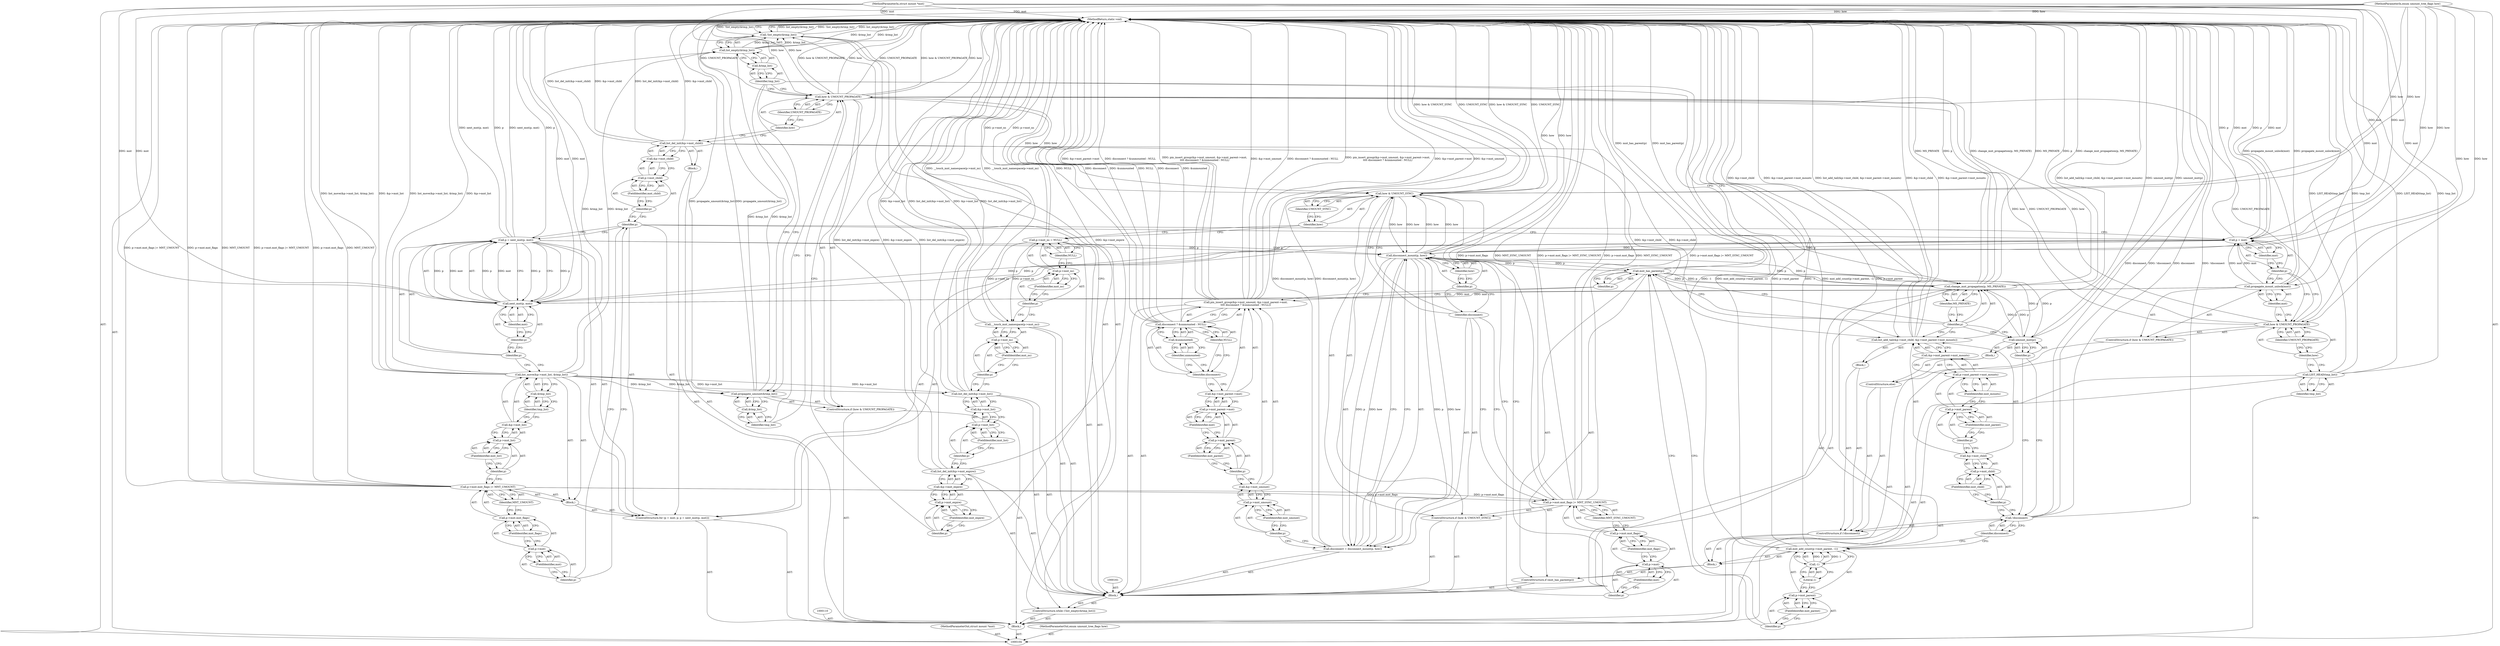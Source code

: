 digraph "1_linux_d29216842a85c7970c536108e093963f02714498_4" {
"1000245" [label="(MethodReturn,static void)"];
"1000105" [label="(MethodParameterIn,struct mount *mnt)"];
"1000365" [label="(MethodParameterOut,struct mount *mnt)"];
"1000106" [label="(MethodParameterIn,enum umount_tree_flags how)"];
"1000366" [label="(MethodParameterOut,enum umount_tree_flags how)"];
"1000117" [label="(ControlStructure,for (p = mnt; p; p = next_mnt(p, mnt)))"];
"1000120" [label="(Identifier,mnt)"];
"1000121" [label="(Identifier,p)"];
"1000122" [label="(Call,p = next_mnt(p, mnt))"];
"1000123" [label="(Identifier,p)"];
"1000124" [label="(Call,next_mnt(p, mnt))"];
"1000125" [label="(Identifier,p)"];
"1000126" [label="(Identifier,mnt)"];
"1000127" [label="(Block,)"];
"1000118" [label="(Call,p = mnt)"];
"1000119" [label="(Identifier,p)"];
"1000128" [label="(Call,p->mnt.mnt_flags |= MNT_UMOUNT)"];
"1000129" [label="(Call,p->mnt.mnt_flags)"];
"1000130" [label="(Call,p->mnt)"];
"1000131" [label="(Identifier,p)"];
"1000134" [label="(Identifier,MNT_UMOUNT)"];
"1000132" [label="(FieldIdentifier,mnt)"];
"1000133" [label="(FieldIdentifier,mnt_flags)"];
"1000136" [label="(Call,&p->mnt_list)"];
"1000137" [label="(Call,p->mnt_list)"];
"1000138" [label="(Identifier,p)"];
"1000139" [label="(FieldIdentifier,mnt_list)"];
"1000135" [label="(Call,list_move(&p->mnt_list, &tmp_list))"];
"1000140" [label="(Call,&tmp_list)"];
"1000141" [label="(Identifier,tmp_list)"];
"1000142" [label="(Block,)"];
"1000144" [label="(Call,&p->mnt_child)"];
"1000145" [label="(Call,p->mnt_child)"];
"1000146" [label="(Identifier,p)"];
"1000143" [label="(Call,list_del_init(&p->mnt_child))"];
"1000147" [label="(FieldIdentifier,mnt_child)"];
"1000107" [label="(Block,)"];
"1000148" [label="(ControlStructure,if (how & UMOUNT_PROPAGATE))"];
"1000151" [label="(Identifier,UMOUNT_PROPAGATE)"];
"1000149" [label="(Call,how & UMOUNT_PROPAGATE)"];
"1000150" [label="(Identifier,how)"];
"1000153" [label="(Call,&tmp_list)"];
"1000154" [label="(Identifier,tmp_list)"];
"1000152" [label="(Call,propagate_umount(&tmp_list))"];
"1000157" [label="(Call,list_empty(&tmp_list))"];
"1000155" [label="(ControlStructure,while (!list_empty(&tmp_list)))"];
"1000158" [label="(Call,&tmp_list)"];
"1000159" [label="(Identifier,tmp_list)"];
"1000156" [label="(Call,!list_empty(&tmp_list))"];
"1000160" [label="(Block,)"];
"1000163" [label="(Call,&p->mnt_expire)"];
"1000164" [label="(Call,p->mnt_expire)"];
"1000165" [label="(Identifier,p)"];
"1000166" [label="(FieldIdentifier,mnt_expire)"];
"1000162" [label="(Call,list_del_init(&p->mnt_expire))"];
"1000168" [label="(Call,&p->mnt_list)"];
"1000169" [label="(Call,p->mnt_list)"];
"1000170" [label="(Identifier,p)"];
"1000171" [label="(FieldIdentifier,mnt_list)"];
"1000167" [label="(Call,list_del_init(&p->mnt_list))"];
"1000172" [label="(Call,__touch_mnt_namespace(p->mnt_ns))"];
"1000173" [label="(Call,p->mnt_ns)"];
"1000174" [label="(Identifier,p)"];
"1000175" [label="(FieldIdentifier,mnt_ns)"];
"1000108" [label="(Call,LIST_HEAD(tmp_list))"];
"1000109" [label="(Identifier,tmp_list)"];
"1000180" [label="(Identifier,NULL)"];
"1000176" [label="(Call,p->mnt_ns = NULL)"];
"1000177" [label="(Call,p->mnt_ns)"];
"1000178" [label="(Identifier,p)"];
"1000179" [label="(FieldIdentifier,mnt_ns)"];
"1000184" [label="(Identifier,UMOUNT_SYNC)"];
"1000181" [label="(ControlStructure,if (how & UMOUNT_SYNC))"];
"1000182" [label="(Call,how & UMOUNT_SYNC)"];
"1000183" [label="(Identifier,how)"];
"1000190" [label="(FieldIdentifier,mnt_flags)"];
"1000191" [label="(Identifier,MNT_SYNC_UMOUNT)"];
"1000185" [label="(Call,p->mnt.mnt_flags |= MNT_SYNC_UMOUNT)"];
"1000186" [label="(Call,p->mnt.mnt_flags)"];
"1000187" [label="(Call,p->mnt)"];
"1000188" [label="(Identifier,p)"];
"1000189" [label="(FieldIdentifier,mnt)"];
"1000194" [label="(Call,disconnect_mount(p, how))"];
"1000192" [label="(Call,disconnect = disconnect_mount(p, how))"];
"1000193" [label="(Identifier,disconnect)"];
"1000195" [label="(Identifier,p)"];
"1000196" [label="(Identifier,how)"];
"1000198" [label="(Call,&p->mnt_umount)"];
"1000197" [label="(Call,pin_insert_group(&p->mnt_umount, &p->mnt_parent->mnt,\n\t\t\t\t disconnect ? &unmounted : NULL))"];
"1000199" [label="(Call,p->mnt_umount)"];
"1000200" [label="(Identifier,p)"];
"1000201" [label="(FieldIdentifier,mnt_umount)"];
"1000202" [label="(Call,&p->mnt_parent->mnt)"];
"1000203" [label="(Call,p->mnt_parent->mnt)"];
"1000204" [label="(Call,p->mnt_parent)"];
"1000205" [label="(Identifier,p)"];
"1000206" [label="(FieldIdentifier,mnt_parent)"];
"1000207" [label="(FieldIdentifier,mnt)"];
"1000210" [label="(Call,&unmounted)"];
"1000211" [label="(Identifier,unmounted)"];
"1000212" [label="(Identifier,NULL)"];
"1000208" [label="(Call,disconnect ? &unmounted : NULL)"];
"1000209" [label="(Identifier,disconnect)"];
"1000213" [label="(ControlStructure,if (mnt_has_parent(p)))"];
"1000215" [label="(Identifier,p)"];
"1000216" [label="(Block,)"];
"1000214" [label="(Call,mnt_has_parent(p))"];
"1000218" [label="(Call,p->mnt_parent)"];
"1000219" [label="(Identifier,p)"];
"1000220" [label="(FieldIdentifier,mnt_parent)"];
"1000217" [label="(Call,mnt_add_count(p->mnt_parent, -1))"];
"1000221" [label="(Call,-1)"];
"1000222" [label="(Literal,1)"];
"1000226" [label="(Block,)"];
"1000223" [label="(ControlStructure,if (!disconnect))"];
"1000224" [label="(Call,!disconnect)"];
"1000225" [label="(Identifier,disconnect)"];
"1000228" [label="(Call,&p->mnt_child)"];
"1000229" [label="(Call,p->mnt_child)"];
"1000230" [label="(Identifier,p)"];
"1000231" [label="(FieldIdentifier,mnt_child)"];
"1000232" [label="(Call,&p->mnt_parent->mnt_mounts)"];
"1000233" [label="(Call,p->mnt_parent->mnt_mounts)"];
"1000234" [label="(Call,p->mnt_parent)"];
"1000235" [label="(Identifier,p)"];
"1000236" [label="(FieldIdentifier,mnt_parent)"];
"1000227" [label="(Call,list_add_tail(&p->mnt_child, &p->mnt_parent->mnt_mounts))"];
"1000237" [label="(FieldIdentifier,mnt_mounts)"];
"1000239" [label="(Block,)"];
"1000238" [label="(ControlStructure,else)"];
"1000241" [label="(Identifier,p)"];
"1000240" [label="(Call,umount_mnt(p))"];
"1000242" [label="(Call,change_mnt_propagation(p, MS_PRIVATE))"];
"1000243" [label="(Identifier,p)"];
"1000244" [label="(Identifier,MS_PRIVATE)"];
"1000111" [label="(ControlStructure,if (how & UMOUNT_PROPAGATE))"];
"1000114" [label="(Identifier,UMOUNT_PROPAGATE)"];
"1000112" [label="(Call,how & UMOUNT_PROPAGATE)"];
"1000113" [label="(Identifier,how)"];
"1000115" [label="(Call,propagate_mount_unlock(mnt))"];
"1000116" [label="(Identifier,mnt)"];
"1000245" -> "1000104"  [label="AST: "];
"1000245" -> "1000156"  [label="CFG: "];
"1000182" -> "1000245"  [label="DDG: how & UMOUNT_SYNC"];
"1000182" -> "1000245"  [label="DDG: UMOUNT_SYNC"];
"1000185" -> "1000245"  [label="DDG: p->mnt.mnt_flags |= MNT_SYNC_UMOUNT"];
"1000185" -> "1000245"  [label="DDG: p->mnt.mnt_flags"];
"1000185" -> "1000245"  [label="DDG: MNT_SYNC_UMOUNT"];
"1000156" -> "1000245"  [label="DDG: list_empty(&tmp_list)"];
"1000156" -> "1000245"  [label="DDG: !list_empty(&tmp_list)"];
"1000105" -> "1000245"  [label="DDG: mnt"];
"1000122" -> "1000245"  [label="DDG: p"];
"1000122" -> "1000245"  [label="DDG: next_mnt(p, mnt)"];
"1000208" -> "1000245"  [label="DDG: NULL"];
"1000208" -> "1000245"  [label="DDG: disconnect"];
"1000208" -> "1000245"  [label="DDG: &unmounted"];
"1000118" -> "1000245"  [label="DDG: p"];
"1000118" -> "1000245"  [label="DDG: mnt"];
"1000167" -> "1000245"  [label="DDG: &p->mnt_list"];
"1000167" -> "1000245"  [label="DDG: list_del_init(&p->mnt_list)"];
"1000124" -> "1000245"  [label="DDG: mnt"];
"1000172" -> "1000245"  [label="DDG: __touch_mnt_namespace(p->mnt_ns)"];
"1000224" -> "1000245"  [label="DDG: disconnect"];
"1000224" -> "1000245"  [label="DDG: !disconnect"];
"1000217" -> "1000245"  [label="DDG: -1"];
"1000217" -> "1000245"  [label="DDG: mnt_add_count(p->mnt_parent, -1)"];
"1000217" -> "1000245"  [label="DDG: p->mnt_parent"];
"1000192" -> "1000245"  [label="DDG: disconnect_mount(p, how)"];
"1000227" -> "1000245"  [label="DDG: list_add_tail(&p->mnt_child, &p->mnt_parent->mnt_mounts)"];
"1000227" -> "1000245"  [label="DDG: &p->mnt_child"];
"1000227" -> "1000245"  [label="DDG: &p->mnt_parent->mnt_mounts"];
"1000108" -> "1000245"  [label="DDG: LIST_HEAD(tmp_list)"];
"1000108" -> "1000245"  [label="DDG: tmp_list"];
"1000149" -> "1000245"  [label="DDG: UMOUNT_PROPAGATE"];
"1000149" -> "1000245"  [label="DDG: how & UMOUNT_PROPAGATE"];
"1000149" -> "1000245"  [label="DDG: how"];
"1000240" -> "1000245"  [label="DDG: umount_mnt(p)"];
"1000214" -> "1000245"  [label="DDG: mnt_has_parent(p)"];
"1000152" -> "1000245"  [label="DDG: propagate_umount(&tmp_list)"];
"1000128" -> "1000245"  [label="DDG: p->mnt.mnt_flags"];
"1000128" -> "1000245"  [label="DDG: MNT_UMOUNT"];
"1000128" -> "1000245"  [label="DDG: p->mnt.mnt_flags |= MNT_UMOUNT"];
"1000157" -> "1000245"  [label="DDG: &tmp_list"];
"1000143" -> "1000245"  [label="DDG: &p->mnt_child"];
"1000143" -> "1000245"  [label="DDG: list_del_init(&p->mnt_child)"];
"1000115" -> "1000245"  [label="DDG: propagate_mount_unlock(mnt)"];
"1000197" -> "1000245"  [label="DDG: disconnect ? &unmounted : NULL"];
"1000197" -> "1000245"  [label="DDG: pin_insert_group(&p->mnt_umount, &p->mnt_parent->mnt,\n\t\t\t\t disconnect ? &unmounted : NULL)"];
"1000197" -> "1000245"  [label="DDG: &p->mnt_parent->mnt"];
"1000197" -> "1000245"  [label="DDG: &p->mnt_umount"];
"1000135" -> "1000245"  [label="DDG: list_move(&p->mnt_list, &tmp_list)"];
"1000135" -> "1000245"  [label="DDG: &p->mnt_list"];
"1000242" -> "1000245"  [label="DDG: change_mnt_propagation(p, MS_PRIVATE)"];
"1000242" -> "1000245"  [label="DDG: MS_PRIVATE"];
"1000242" -> "1000245"  [label="DDG: p"];
"1000176" -> "1000245"  [label="DDG: p->mnt_ns"];
"1000162" -> "1000245"  [label="DDG: &p->mnt_expire"];
"1000162" -> "1000245"  [label="DDG: list_del_init(&p->mnt_expire)"];
"1000194" -> "1000245"  [label="DDG: how"];
"1000106" -> "1000245"  [label="DDG: how"];
"1000105" -> "1000104"  [label="AST: "];
"1000105" -> "1000245"  [label="DDG: mnt"];
"1000105" -> "1000115"  [label="DDG: mnt"];
"1000105" -> "1000118"  [label="DDG: mnt"];
"1000105" -> "1000124"  [label="DDG: mnt"];
"1000365" -> "1000104"  [label="AST: "];
"1000106" -> "1000104"  [label="AST: "];
"1000106" -> "1000245"  [label="DDG: how"];
"1000106" -> "1000112"  [label="DDG: how"];
"1000106" -> "1000149"  [label="DDG: how"];
"1000106" -> "1000182"  [label="DDG: how"];
"1000106" -> "1000194"  [label="DDG: how"];
"1000366" -> "1000104"  [label="AST: "];
"1000117" -> "1000107"  [label="AST: "];
"1000118" -> "1000117"  [label="AST: "];
"1000121" -> "1000117"  [label="AST: "];
"1000122" -> "1000117"  [label="AST: "];
"1000127" -> "1000117"  [label="AST: "];
"1000120" -> "1000118"  [label="AST: "];
"1000120" -> "1000119"  [label="CFG: "];
"1000118" -> "1000120"  [label="CFG: "];
"1000121" -> "1000117"  [label="AST: "];
"1000121" -> "1000118"  [label="CFG: "];
"1000121" -> "1000122"  [label="CFG: "];
"1000131" -> "1000121"  [label="CFG: "];
"1000146" -> "1000121"  [label="CFG: "];
"1000122" -> "1000117"  [label="AST: "];
"1000122" -> "1000124"  [label="CFG: "];
"1000123" -> "1000122"  [label="AST: "];
"1000124" -> "1000122"  [label="AST: "];
"1000121" -> "1000122"  [label="CFG: "];
"1000122" -> "1000245"  [label="DDG: p"];
"1000122" -> "1000245"  [label="DDG: next_mnt(p, mnt)"];
"1000124" -> "1000122"  [label="DDG: p"];
"1000124" -> "1000122"  [label="DDG: mnt"];
"1000122" -> "1000124"  [label="DDG: p"];
"1000122" -> "1000194"  [label="DDG: p"];
"1000123" -> "1000122"  [label="AST: "];
"1000123" -> "1000135"  [label="CFG: "];
"1000125" -> "1000123"  [label="CFG: "];
"1000124" -> "1000122"  [label="AST: "];
"1000124" -> "1000126"  [label="CFG: "];
"1000125" -> "1000124"  [label="AST: "];
"1000126" -> "1000124"  [label="AST: "];
"1000122" -> "1000124"  [label="CFG: "];
"1000124" -> "1000245"  [label="DDG: mnt"];
"1000124" -> "1000122"  [label="DDG: p"];
"1000124" -> "1000122"  [label="DDG: mnt"];
"1000122" -> "1000124"  [label="DDG: p"];
"1000118" -> "1000124"  [label="DDG: p"];
"1000105" -> "1000124"  [label="DDG: mnt"];
"1000115" -> "1000124"  [label="DDG: mnt"];
"1000125" -> "1000124"  [label="AST: "];
"1000125" -> "1000123"  [label="CFG: "];
"1000126" -> "1000125"  [label="CFG: "];
"1000126" -> "1000124"  [label="AST: "];
"1000126" -> "1000125"  [label="CFG: "];
"1000124" -> "1000126"  [label="CFG: "];
"1000127" -> "1000117"  [label="AST: "];
"1000128" -> "1000127"  [label="AST: "];
"1000135" -> "1000127"  [label="AST: "];
"1000118" -> "1000117"  [label="AST: "];
"1000118" -> "1000120"  [label="CFG: "];
"1000119" -> "1000118"  [label="AST: "];
"1000120" -> "1000118"  [label="AST: "];
"1000121" -> "1000118"  [label="CFG: "];
"1000118" -> "1000245"  [label="DDG: p"];
"1000118" -> "1000245"  [label="DDG: mnt"];
"1000115" -> "1000118"  [label="DDG: mnt"];
"1000105" -> "1000118"  [label="DDG: mnt"];
"1000118" -> "1000124"  [label="DDG: p"];
"1000118" -> "1000194"  [label="DDG: p"];
"1000119" -> "1000118"  [label="AST: "];
"1000119" -> "1000115"  [label="CFG: "];
"1000119" -> "1000112"  [label="CFG: "];
"1000120" -> "1000119"  [label="CFG: "];
"1000128" -> "1000127"  [label="AST: "];
"1000128" -> "1000134"  [label="CFG: "];
"1000129" -> "1000128"  [label="AST: "];
"1000134" -> "1000128"  [label="AST: "];
"1000138" -> "1000128"  [label="CFG: "];
"1000128" -> "1000245"  [label="DDG: p->mnt.mnt_flags"];
"1000128" -> "1000245"  [label="DDG: MNT_UMOUNT"];
"1000128" -> "1000245"  [label="DDG: p->mnt.mnt_flags |= MNT_UMOUNT"];
"1000128" -> "1000185"  [label="DDG: p->mnt.mnt_flags"];
"1000129" -> "1000128"  [label="AST: "];
"1000129" -> "1000133"  [label="CFG: "];
"1000130" -> "1000129"  [label="AST: "];
"1000133" -> "1000129"  [label="AST: "];
"1000134" -> "1000129"  [label="CFG: "];
"1000130" -> "1000129"  [label="AST: "];
"1000130" -> "1000132"  [label="CFG: "];
"1000131" -> "1000130"  [label="AST: "];
"1000132" -> "1000130"  [label="AST: "];
"1000133" -> "1000130"  [label="CFG: "];
"1000131" -> "1000130"  [label="AST: "];
"1000131" -> "1000121"  [label="CFG: "];
"1000132" -> "1000131"  [label="CFG: "];
"1000134" -> "1000128"  [label="AST: "];
"1000134" -> "1000129"  [label="CFG: "];
"1000128" -> "1000134"  [label="CFG: "];
"1000132" -> "1000130"  [label="AST: "];
"1000132" -> "1000131"  [label="CFG: "];
"1000130" -> "1000132"  [label="CFG: "];
"1000133" -> "1000129"  [label="AST: "];
"1000133" -> "1000130"  [label="CFG: "];
"1000129" -> "1000133"  [label="CFG: "];
"1000136" -> "1000135"  [label="AST: "];
"1000136" -> "1000137"  [label="CFG: "];
"1000137" -> "1000136"  [label="AST: "];
"1000141" -> "1000136"  [label="CFG: "];
"1000137" -> "1000136"  [label="AST: "];
"1000137" -> "1000139"  [label="CFG: "];
"1000138" -> "1000137"  [label="AST: "];
"1000139" -> "1000137"  [label="AST: "];
"1000136" -> "1000137"  [label="CFG: "];
"1000138" -> "1000137"  [label="AST: "];
"1000138" -> "1000128"  [label="CFG: "];
"1000139" -> "1000138"  [label="CFG: "];
"1000139" -> "1000137"  [label="AST: "];
"1000139" -> "1000138"  [label="CFG: "];
"1000137" -> "1000139"  [label="CFG: "];
"1000135" -> "1000127"  [label="AST: "];
"1000135" -> "1000140"  [label="CFG: "];
"1000136" -> "1000135"  [label="AST: "];
"1000140" -> "1000135"  [label="AST: "];
"1000123" -> "1000135"  [label="CFG: "];
"1000135" -> "1000245"  [label="DDG: list_move(&p->mnt_list, &tmp_list)"];
"1000135" -> "1000245"  [label="DDG: &p->mnt_list"];
"1000135" -> "1000152"  [label="DDG: &tmp_list"];
"1000135" -> "1000157"  [label="DDG: &tmp_list"];
"1000135" -> "1000167"  [label="DDG: &p->mnt_list"];
"1000140" -> "1000135"  [label="AST: "];
"1000140" -> "1000141"  [label="CFG: "];
"1000141" -> "1000140"  [label="AST: "];
"1000135" -> "1000140"  [label="CFG: "];
"1000141" -> "1000140"  [label="AST: "];
"1000141" -> "1000136"  [label="CFG: "];
"1000140" -> "1000141"  [label="CFG: "];
"1000142" -> "1000107"  [label="AST: "];
"1000143" -> "1000142"  [label="AST: "];
"1000144" -> "1000143"  [label="AST: "];
"1000144" -> "1000145"  [label="CFG: "];
"1000145" -> "1000144"  [label="AST: "];
"1000143" -> "1000144"  [label="CFG: "];
"1000145" -> "1000144"  [label="AST: "];
"1000145" -> "1000147"  [label="CFG: "];
"1000146" -> "1000145"  [label="AST: "];
"1000147" -> "1000145"  [label="AST: "];
"1000144" -> "1000145"  [label="CFG: "];
"1000146" -> "1000145"  [label="AST: "];
"1000146" -> "1000121"  [label="CFG: "];
"1000147" -> "1000146"  [label="CFG: "];
"1000143" -> "1000142"  [label="AST: "];
"1000143" -> "1000144"  [label="CFG: "];
"1000144" -> "1000143"  [label="AST: "];
"1000150" -> "1000143"  [label="CFG: "];
"1000143" -> "1000245"  [label="DDG: &p->mnt_child"];
"1000143" -> "1000245"  [label="DDG: list_del_init(&p->mnt_child)"];
"1000143" -> "1000227"  [label="DDG: &p->mnt_child"];
"1000147" -> "1000145"  [label="AST: "];
"1000147" -> "1000146"  [label="CFG: "];
"1000145" -> "1000147"  [label="CFG: "];
"1000107" -> "1000104"  [label="AST: "];
"1000108" -> "1000107"  [label="AST: "];
"1000110" -> "1000107"  [label="AST: "];
"1000111" -> "1000107"  [label="AST: "];
"1000117" -> "1000107"  [label="AST: "];
"1000142" -> "1000107"  [label="AST: "];
"1000148" -> "1000107"  [label="AST: "];
"1000155" -> "1000107"  [label="AST: "];
"1000148" -> "1000107"  [label="AST: "];
"1000149" -> "1000148"  [label="AST: "];
"1000152" -> "1000148"  [label="AST: "];
"1000151" -> "1000149"  [label="AST: "];
"1000151" -> "1000150"  [label="CFG: "];
"1000149" -> "1000151"  [label="CFG: "];
"1000149" -> "1000148"  [label="AST: "];
"1000149" -> "1000151"  [label="CFG: "];
"1000150" -> "1000149"  [label="AST: "];
"1000151" -> "1000149"  [label="AST: "];
"1000154" -> "1000149"  [label="CFG: "];
"1000159" -> "1000149"  [label="CFG: "];
"1000149" -> "1000245"  [label="DDG: UMOUNT_PROPAGATE"];
"1000149" -> "1000245"  [label="DDG: how & UMOUNT_PROPAGATE"];
"1000149" -> "1000245"  [label="DDG: how"];
"1000112" -> "1000149"  [label="DDG: how"];
"1000112" -> "1000149"  [label="DDG: UMOUNT_PROPAGATE"];
"1000106" -> "1000149"  [label="DDG: how"];
"1000149" -> "1000182"  [label="DDG: how"];
"1000150" -> "1000149"  [label="AST: "];
"1000150" -> "1000143"  [label="CFG: "];
"1000151" -> "1000150"  [label="CFG: "];
"1000153" -> "1000152"  [label="AST: "];
"1000153" -> "1000154"  [label="CFG: "];
"1000154" -> "1000153"  [label="AST: "];
"1000152" -> "1000153"  [label="CFG: "];
"1000154" -> "1000153"  [label="AST: "];
"1000154" -> "1000149"  [label="CFG: "];
"1000153" -> "1000154"  [label="CFG: "];
"1000152" -> "1000148"  [label="AST: "];
"1000152" -> "1000153"  [label="CFG: "];
"1000153" -> "1000152"  [label="AST: "];
"1000159" -> "1000152"  [label="CFG: "];
"1000152" -> "1000245"  [label="DDG: propagate_umount(&tmp_list)"];
"1000135" -> "1000152"  [label="DDG: &tmp_list"];
"1000152" -> "1000157"  [label="DDG: &tmp_list"];
"1000157" -> "1000156"  [label="AST: "];
"1000157" -> "1000158"  [label="CFG: "];
"1000158" -> "1000157"  [label="AST: "];
"1000156" -> "1000157"  [label="CFG: "];
"1000157" -> "1000245"  [label="DDG: &tmp_list"];
"1000157" -> "1000156"  [label="DDG: &tmp_list"];
"1000135" -> "1000157"  [label="DDG: &tmp_list"];
"1000152" -> "1000157"  [label="DDG: &tmp_list"];
"1000155" -> "1000107"  [label="AST: "];
"1000156" -> "1000155"  [label="AST: "];
"1000160" -> "1000155"  [label="AST: "];
"1000158" -> "1000157"  [label="AST: "];
"1000158" -> "1000159"  [label="CFG: "];
"1000159" -> "1000158"  [label="AST: "];
"1000157" -> "1000158"  [label="CFG: "];
"1000159" -> "1000158"  [label="AST: "];
"1000159" -> "1000242"  [label="CFG: "];
"1000159" -> "1000152"  [label="CFG: "];
"1000159" -> "1000149"  [label="CFG: "];
"1000158" -> "1000159"  [label="CFG: "];
"1000156" -> "1000155"  [label="AST: "];
"1000156" -> "1000157"  [label="CFG: "];
"1000157" -> "1000156"  [label="AST: "];
"1000165" -> "1000156"  [label="CFG: "];
"1000245" -> "1000156"  [label="CFG: "];
"1000156" -> "1000245"  [label="DDG: list_empty(&tmp_list)"];
"1000156" -> "1000245"  [label="DDG: !list_empty(&tmp_list)"];
"1000157" -> "1000156"  [label="DDG: &tmp_list"];
"1000160" -> "1000155"  [label="AST: "];
"1000161" -> "1000160"  [label="AST: "];
"1000162" -> "1000160"  [label="AST: "];
"1000167" -> "1000160"  [label="AST: "];
"1000172" -> "1000160"  [label="AST: "];
"1000176" -> "1000160"  [label="AST: "];
"1000181" -> "1000160"  [label="AST: "];
"1000192" -> "1000160"  [label="AST: "];
"1000197" -> "1000160"  [label="AST: "];
"1000213" -> "1000160"  [label="AST: "];
"1000242" -> "1000160"  [label="AST: "];
"1000163" -> "1000162"  [label="AST: "];
"1000163" -> "1000164"  [label="CFG: "];
"1000164" -> "1000163"  [label="AST: "];
"1000162" -> "1000163"  [label="CFG: "];
"1000164" -> "1000163"  [label="AST: "];
"1000164" -> "1000166"  [label="CFG: "];
"1000165" -> "1000164"  [label="AST: "];
"1000166" -> "1000164"  [label="AST: "];
"1000163" -> "1000164"  [label="CFG: "];
"1000165" -> "1000164"  [label="AST: "];
"1000165" -> "1000156"  [label="CFG: "];
"1000166" -> "1000165"  [label="CFG: "];
"1000166" -> "1000164"  [label="AST: "];
"1000166" -> "1000165"  [label="CFG: "];
"1000164" -> "1000166"  [label="CFG: "];
"1000162" -> "1000160"  [label="AST: "];
"1000162" -> "1000163"  [label="CFG: "];
"1000163" -> "1000162"  [label="AST: "];
"1000170" -> "1000162"  [label="CFG: "];
"1000162" -> "1000245"  [label="DDG: &p->mnt_expire"];
"1000162" -> "1000245"  [label="DDG: list_del_init(&p->mnt_expire)"];
"1000168" -> "1000167"  [label="AST: "];
"1000168" -> "1000169"  [label="CFG: "];
"1000169" -> "1000168"  [label="AST: "];
"1000167" -> "1000168"  [label="CFG: "];
"1000169" -> "1000168"  [label="AST: "];
"1000169" -> "1000171"  [label="CFG: "];
"1000170" -> "1000169"  [label="AST: "];
"1000171" -> "1000169"  [label="AST: "];
"1000168" -> "1000169"  [label="CFG: "];
"1000170" -> "1000169"  [label="AST: "];
"1000170" -> "1000162"  [label="CFG: "];
"1000171" -> "1000170"  [label="CFG: "];
"1000171" -> "1000169"  [label="AST: "];
"1000171" -> "1000170"  [label="CFG: "];
"1000169" -> "1000171"  [label="CFG: "];
"1000167" -> "1000160"  [label="AST: "];
"1000167" -> "1000168"  [label="CFG: "];
"1000168" -> "1000167"  [label="AST: "];
"1000174" -> "1000167"  [label="CFG: "];
"1000167" -> "1000245"  [label="DDG: &p->mnt_list"];
"1000167" -> "1000245"  [label="DDG: list_del_init(&p->mnt_list)"];
"1000135" -> "1000167"  [label="DDG: &p->mnt_list"];
"1000172" -> "1000160"  [label="AST: "];
"1000172" -> "1000173"  [label="CFG: "];
"1000173" -> "1000172"  [label="AST: "];
"1000178" -> "1000172"  [label="CFG: "];
"1000172" -> "1000245"  [label="DDG: __touch_mnt_namespace(p->mnt_ns)"];
"1000176" -> "1000172"  [label="DDG: p->mnt_ns"];
"1000173" -> "1000172"  [label="AST: "];
"1000173" -> "1000175"  [label="CFG: "];
"1000174" -> "1000173"  [label="AST: "];
"1000175" -> "1000173"  [label="AST: "];
"1000172" -> "1000173"  [label="CFG: "];
"1000174" -> "1000173"  [label="AST: "];
"1000174" -> "1000167"  [label="CFG: "];
"1000175" -> "1000174"  [label="CFG: "];
"1000175" -> "1000173"  [label="AST: "];
"1000175" -> "1000174"  [label="CFG: "];
"1000173" -> "1000175"  [label="CFG: "];
"1000108" -> "1000107"  [label="AST: "];
"1000108" -> "1000109"  [label="CFG: "];
"1000109" -> "1000108"  [label="AST: "];
"1000113" -> "1000108"  [label="CFG: "];
"1000108" -> "1000245"  [label="DDG: LIST_HEAD(tmp_list)"];
"1000108" -> "1000245"  [label="DDG: tmp_list"];
"1000109" -> "1000108"  [label="AST: "];
"1000109" -> "1000104"  [label="CFG: "];
"1000108" -> "1000109"  [label="CFG: "];
"1000180" -> "1000176"  [label="AST: "];
"1000180" -> "1000177"  [label="CFG: "];
"1000176" -> "1000180"  [label="CFG: "];
"1000176" -> "1000160"  [label="AST: "];
"1000176" -> "1000180"  [label="CFG: "];
"1000177" -> "1000176"  [label="AST: "];
"1000180" -> "1000176"  [label="AST: "];
"1000183" -> "1000176"  [label="CFG: "];
"1000176" -> "1000245"  [label="DDG: p->mnt_ns"];
"1000176" -> "1000172"  [label="DDG: p->mnt_ns"];
"1000177" -> "1000176"  [label="AST: "];
"1000177" -> "1000179"  [label="CFG: "];
"1000178" -> "1000177"  [label="AST: "];
"1000179" -> "1000177"  [label="AST: "];
"1000180" -> "1000177"  [label="CFG: "];
"1000178" -> "1000177"  [label="AST: "];
"1000178" -> "1000172"  [label="CFG: "];
"1000179" -> "1000178"  [label="CFG: "];
"1000179" -> "1000177"  [label="AST: "];
"1000179" -> "1000178"  [label="CFG: "];
"1000177" -> "1000179"  [label="CFG: "];
"1000184" -> "1000182"  [label="AST: "];
"1000184" -> "1000183"  [label="CFG: "];
"1000182" -> "1000184"  [label="CFG: "];
"1000181" -> "1000160"  [label="AST: "];
"1000182" -> "1000181"  [label="AST: "];
"1000185" -> "1000181"  [label="AST: "];
"1000182" -> "1000181"  [label="AST: "];
"1000182" -> "1000184"  [label="CFG: "];
"1000183" -> "1000182"  [label="AST: "];
"1000184" -> "1000182"  [label="AST: "];
"1000188" -> "1000182"  [label="CFG: "];
"1000193" -> "1000182"  [label="CFG: "];
"1000182" -> "1000245"  [label="DDG: how & UMOUNT_SYNC"];
"1000182" -> "1000245"  [label="DDG: UMOUNT_SYNC"];
"1000149" -> "1000182"  [label="DDG: how"];
"1000194" -> "1000182"  [label="DDG: how"];
"1000106" -> "1000182"  [label="DDG: how"];
"1000182" -> "1000194"  [label="DDG: how"];
"1000183" -> "1000182"  [label="AST: "];
"1000183" -> "1000176"  [label="CFG: "];
"1000184" -> "1000183"  [label="CFG: "];
"1000190" -> "1000186"  [label="AST: "];
"1000190" -> "1000187"  [label="CFG: "];
"1000186" -> "1000190"  [label="CFG: "];
"1000191" -> "1000185"  [label="AST: "];
"1000191" -> "1000186"  [label="CFG: "];
"1000185" -> "1000191"  [label="CFG: "];
"1000185" -> "1000181"  [label="AST: "];
"1000185" -> "1000191"  [label="CFG: "];
"1000186" -> "1000185"  [label="AST: "];
"1000191" -> "1000185"  [label="AST: "];
"1000193" -> "1000185"  [label="CFG: "];
"1000185" -> "1000245"  [label="DDG: p->mnt.mnt_flags |= MNT_SYNC_UMOUNT"];
"1000185" -> "1000245"  [label="DDG: p->mnt.mnt_flags"];
"1000185" -> "1000245"  [label="DDG: MNT_SYNC_UMOUNT"];
"1000128" -> "1000185"  [label="DDG: p->mnt.mnt_flags"];
"1000186" -> "1000185"  [label="AST: "];
"1000186" -> "1000190"  [label="CFG: "];
"1000187" -> "1000186"  [label="AST: "];
"1000190" -> "1000186"  [label="AST: "];
"1000191" -> "1000186"  [label="CFG: "];
"1000187" -> "1000186"  [label="AST: "];
"1000187" -> "1000189"  [label="CFG: "];
"1000188" -> "1000187"  [label="AST: "];
"1000189" -> "1000187"  [label="AST: "];
"1000190" -> "1000187"  [label="CFG: "];
"1000188" -> "1000187"  [label="AST: "];
"1000188" -> "1000182"  [label="CFG: "];
"1000189" -> "1000188"  [label="CFG: "];
"1000189" -> "1000187"  [label="AST: "];
"1000189" -> "1000188"  [label="CFG: "];
"1000187" -> "1000189"  [label="CFG: "];
"1000194" -> "1000192"  [label="AST: "];
"1000194" -> "1000196"  [label="CFG: "];
"1000195" -> "1000194"  [label="AST: "];
"1000196" -> "1000194"  [label="AST: "];
"1000192" -> "1000194"  [label="CFG: "];
"1000194" -> "1000245"  [label="DDG: how"];
"1000194" -> "1000182"  [label="DDG: how"];
"1000194" -> "1000192"  [label="DDG: p"];
"1000194" -> "1000192"  [label="DDG: how"];
"1000122" -> "1000194"  [label="DDG: p"];
"1000118" -> "1000194"  [label="DDG: p"];
"1000242" -> "1000194"  [label="DDG: p"];
"1000182" -> "1000194"  [label="DDG: how"];
"1000106" -> "1000194"  [label="DDG: how"];
"1000194" -> "1000214"  [label="DDG: p"];
"1000192" -> "1000160"  [label="AST: "];
"1000192" -> "1000194"  [label="CFG: "];
"1000193" -> "1000192"  [label="AST: "];
"1000194" -> "1000192"  [label="AST: "];
"1000200" -> "1000192"  [label="CFG: "];
"1000192" -> "1000245"  [label="DDG: disconnect_mount(p, how)"];
"1000194" -> "1000192"  [label="DDG: p"];
"1000194" -> "1000192"  [label="DDG: how"];
"1000193" -> "1000192"  [label="AST: "];
"1000193" -> "1000185"  [label="CFG: "];
"1000193" -> "1000182"  [label="CFG: "];
"1000195" -> "1000193"  [label="CFG: "];
"1000195" -> "1000194"  [label="AST: "];
"1000195" -> "1000193"  [label="CFG: "];
"1000196" -> "1000195"  [label="CFG: "];
"1000196" -> "1000194"  [label="AST: "];
"1000196" -> "1000195"  [label="CFG: "];
"1000194" -> "1000196"  [label="CFG: "];
"1000198" -> "1000197"  [label="AST: "];
"1000198" -> "1000199"  [label="CFG: "];
"1000199" -> "1000198"  [label="AST: "];
"1000205" -> "1000198"  [label="CFG: "];
"1000197" -> "1000160"  [label="AST: "];
"1000197" -> "1000208"  [label="CFG: "];
"1000198" -> "1000197"  [label="AST: "];
"1000202" -> "1000197"  [label="AST: "];
"1000208" -> "1000197"  [label="AST: "];
"1000215" -> "1000197"  [label="CFG: "];
"1000197" -> "1000245"  [label="DDG: disconnect ? &unmounted : NULL"];
"1000197" -> "1000245"  [label="DDG: pin_insert_group(&p->mnt_umount, &p->mnt_parent->mnt,\n\t\t\t\t disconnect ? &unmounted : NULL)"];
"1000197" -> "1000245"  [label="DDG: &p->mnt_parent->mnt"];
"1000197" -> "1000245"  [label="DDG: &p->mnt_umount"];
"1000199" -> "1000198"  [label="AST: "];
"1000199" -> "1000201"  [label="CFG: "];
"1000200" -> "1000199"  [label="AST: "];
"1000201" -> "1000199"  [label="AST: "];
"1000198" -> "1000199"  [label="CFG: "];
"1000200" -> "1000199"  [label="AST: "];
"1000200" -> "1000192"  [label="CFG: "];
"1000201" -> "1000200"  [label="CFG: "];
"1000201" -> "1000199"  [label="AST: "];
"1000201" -> "1000200"  [label="CFG: "];
"1000199" -> "1000201"  [label="CFG: "];
"1000202" -> "1000197"  [label="AST: "];
"1000202" -> "1000203"  [label="CFG: "];
"1000203" -> "1000202"  [label="AST: "];
"1000209" -> "1000202"  [label="CFG: "];
"1000203" -> "1000202"  [label="AST: "];
"1000203" -> "1000207"  [label="CFG: "];
"1000204" -> "1000203"  [label="AST: "];
"1000207" -> "1000203"  [label="AST: "];
"1000202" -> "1000203"  [label="CFG: "];
"1000204" -> "1000203"  [label="AST: "];
"1000204" -> "1000206"  [label="CFG: "];
"1000205" -> "1000204"  [label="AST: "];
"1000206" -> "1000204"  [label="AST: "];
"1000207" -> "1000204"  [label="CFG: "];
"1000205" -> "1000204"  [label="AST: "];
"1000205" -> "1000198"  [label="CFG: "];
"1000206" -> "1000205"  [label="CFG: "];
"1000206" -> "1000204"  [label="AST: "];
"1000206" -> "1000205"  [label="CFG: "];
"1000204" -> "1000206"  [label="CFG: "];
"1000207" -> "1000203"  [label="AST: "];
"1000207" -> "1000204"  [label="CFG: "];
"1000203" -> "1000207"  [label="CFG: "];
"1000210" -> "1000208"  [label="AST: "];
"1000210" -> "1000211"  [label="CFG: "];
"1000211" -> "1000210"  [label="AST: "];
"1000208" -> "1000210"  [label="CFG: "];
"1000211" -> "1000210"  [label="AST: "];
"1000211" -> "1000209"  [label="CFG: "];
"1000210" -> "1000211"  [label="CFG: "];
"1000212" -> "1000208"  [label="AST: "];
"1000212" -> "1000209"  [label="CFG: "];
"1000208" -> "1000212"  [label="CFG: "];
"1000208" -> "1000197"  [label="AST: "];
"1000208" -> "1000210"  [label="CFG: "];
"1000208" -> "1000212"  [label="CFG: "];
"1000209" -> "1000208"  [label="AST: "];
"1000210" -> "1000208"  [label="AST: "];
"1000212" -> "1000208"  [label="AST: "];
"1000197" -> "1000208"  [label="CFG: "];
"1000208" -> "1000245"  [label="DDG: NULL"];
"1000208" -> "1000245"  [label="DDG: disconnect"];
"1000208" -> "1000245"  [label="DDG: &unmounted"];
"1000209" -> "1000208"  [label="AST: "];
"1000209" -> "1000202"  [label="CFG: "];
"1000211" -> "1000209"  [label="CFG: "];
"1000212" -> "1000209"  [label="CFG: "];
"1000213" -> "1000160"  [label="AST: "];
"1000214" -> "1000213"  [label="AST: "];
"1000216" -> "1000213"  [label="AST: "];
"1000215" -> "1000214"  [label="AST: "];
"1000215" -> "1000197"  [label="CFG: "];
"1000214" -> "1000215"  [label="CFG: "];
"1000216" -> "1000213"  [label="AST: "];
"1000217" -> "1000216"  [label="AST: "];
"1000223" -> "1000216"  [label="AST: "];
"1000214" -> "1000213"  [label="AST: "];
"1000214" -> "1000215"  [label="CFG: "];
"1000215" -> "1000214"  [label="AST: "];
"1000219" -> "1000214"  [label="CFG: "];
"1000243" -> "1000214"  [label="CFG: "];
"1000214" -> "1000245"  [label="DDG: mnt_has_parent(p)"];
"1000194" -> "1000214"  [label="DDG: p"];
"1000214" -> "1000240"  [label="DDG: p"];
"1000214" -> "1000242"  [label="DDG: p"];
"1000218" -> "1000217"  [label="AST: "];
"1000218" -> "1000220"  [label="CFG: "];
"1000219" -> "1000218"  [label="AST: "];
"1000220" -> "1000218"  [label="AST: "];
"1000222" -> "1000218"  [label="CFG: "];
"1000219" -> "1000218"  [label="AST: "];
"1000219" -> "1000214"  [label="CFG: "];
"1000220" -> "1000219"  [label="CFG: "];
"1000220" -> "1000218"  [label="AST: "];
"1000220" -> "1000219"  [label="CFG: "];
"1000218" -> "1000220"  [label="CFG: "];
"1000217" -> "1000216"  [label="AST: "];
"1000217" -> "1000221"  [label="CFG: "];
"1000218" -> "1000217"  [label="AST: "];
"1000221" -> "1000217"  [label="AST: "];
"1000225" -> "1000217"  [label="CFG: "];
"1000217" -> "1000245"  [label="DDG: -1"];
"1000217" -> "1000245"  [label="DDG: mnt_add_count(p->mnt_parent, -1)"];
"1000217" -> "1000245"  [label="DDG: p->mnt_parent"];
"1000221" -> "1000217"  [label="DDG: 1"];
"1000221" -> "1000217"  [label="AST: "];
"1000221" -> "1000222"  [label="CFG: "];
"1000222" -> "1000221"  [label="AST: "];
"1000217" -> "1000221"  [label="CFG: "];
"1000221" -> "1000217"  [label="DDG: 1"];
"1000222" -> "1000221"  [label="AST: "];
"1000222" -> "1000218"  [label="CFG: "];
"1000221" -> "1000222"  [label="CFG: "];
"1000226" -> "1000223"  [label="AST: "];
"1000227" -> "1000226"  [label="AST: "];
"1000223" -> "1000216"  [label="AST: "];
"1000224" -> "1000223"  [label="AST: "];
"1000226" -> "1000223"  [label="AST: "];
"1000238" -> "1000223"  [label="AST: "];
"1000224" -> "1000223"  [label="AST: "];
"1000224" -> "1000225"  [label="CFG: "];
"1000225" -> "1000224"  [label="AST: "];
"1000230" -> "1000224"  [label="CFG: "];
"1000241" -> "1000224"  [label="CFG: "];
"1000224" -> "1000245"  [label="DDG: disconnect"];
"1000224" -> "1000245"  [label="DDG: !disconnect"];
"1000225" -> "1000224"  [label="AST: "];
"1000225" -> "1000217"  [label="CFG: "];
"1000224" -> "1000225"  [label="CFG: "];
"1000228" -> "1000227"  [label="AST: "];
"1000228" -> "1000229"  [label="CFG: "];
"1000229" -> "1000228"  [label="AST: "];
"1000235" -> "1000228"  [label="CFG: "];
"1000229" -> "1000228"  [label="AST: "];
"1000229" -> "1000231"  [label="CFG: "];
"1000230" -> "1000229"  [label="AST: "];
"1000231" -> "1000229"  [label="AST: "];
"1000228" -> "1000229"  [label="CFG: "];
"1000230" -> "1000229"  [label="AST: "];
"1000230" -> "1000224"  [label="CFG: "];
"1000231" -> "1000230"  [label="CFG: "];
"1000231" -> "1000229"  [label="AST: "];
"1000231" -> "1000230"  [label="CFG: "];
"1000229" -> "1000231"  [label="CFG: "];
"1000232" -> "1000227"  [label="AST: "];
"1000232" -> "1000233"  [label="CFG: "];
"1000233" -> "1000232"  [label="AST: "];
"1000227" -> "1000232"  [label="CFG: "];
"1000233" -> "1000232"  [label="AST: "];
"1000233" -> "1000237"  [label="CFG: "];
"1000234" -> "1000233"  [label="AST: "];
"1000237" -> "1000233"  [label="AST: "];
"1000232" -> "1000233"  [label="CFG: "];
"1000234" -> "1000233"  [label="AST: "];
"1000234" -> "1000236"  [label="CFG: "];
"1000235" -> "1000234"  [label="AST: "];
"1000236" -> "1000234"  [label="AST: "];
"1000237" -> "1000234"  [label="CFG: "];
"1000235" -> "1000234"  [label="AST: "];
"1000235" -> "1000228"  [label="CFG: "];
"1000236" -> "1000235"  [label="CFG: "];
"1000236" -> "1000234"  [label="AST: "];
"1000236" -> "1000235"  [label="CFG: "];
"1000234" -> "1000236"  [label="CFG: "];
"1000227" -> "1000226"  [label="AST: "];
"1000227" -> "1000232"  [label="CFG: "];
"1000228" -> "1000227"  [label="AST: "];
"1000232" -> "1000227"  [label="AST: "];
"1000243" -> "1000227"  [label="CFG: "];
"1000227" -> "1000245"  [label="DDG: list_add_tail(&p->mnt_child, &p->mnt_parent->mnt_mounts)"];
"1000227" -> "1000245"  [label="DDG: &p->mnt_child"];
"1000227" -> "1000245"  [label="DDG: &p->mnt_parent->mnt_mounts"];
"1000143" -> "1000227"  [label="DDG: &p->mnt_child"];
"1000237" -> "1000233"  [label="AST: "];
"1000237" -> "1000234"  [label="CFG: "];
"1000233" -> "1000237"  [label="CFG: "];
"1000239" -> "1000238"  [label="AST: "];
"1000240" -> "1000239"  [label="AST: "];
"1000238" -> "1000223"  [label="AST: "];
"1000239" -> "1000238"  [label="AST: "];
"1000241" -> "1000240"  [label="AST: "];
"1000241" -> "1000224"  [label="CFG: "];
"1000240" -> "1000241"  [label="CFG: "];
"1000240" -> "1000239"  [label="AST: "];
"1000240" -> "1000241"  [label="CFG: "];
"1000241" -> "1000240"  [label="AST: "];
"1000243" -> "1000240"  [label="CFG: "];
"1000240" -> "1000245"  [label="DDG: umount_mnt(p)"];
"1000214" -> "1000240"  [label="DDG: p"];
"1000240" -> "1000242"  [label="DDG: p"];
"1000242" -> "1000160"  [label="AST: "];
"1000242" -> "1000244"  [label="CFG: "];
"1000243" -> "1000242"  [label="AST: "];
"1000244" -> "1000242"  [label="AST: "];
"1000159" -> "1000242"  [label="CFG: "];
"1000242" -> "1000245"  [label="DDG: change_mnt_propagation(p, MS_PRIVATE)"];
"1000242" -> "1000245"  [label="DDG: MS_PRIVATE"];
"1000242" -> "1000245"  [label="DDG: p"];
"1000242" -> "1000194"  [label="DDG: p"];
"1000214" -> "1000242"  [label="DDG: p"];
"1000240" -> "1000242"  [label="DDG: p"];
"1000243" -> "1000242"  [label="AST: "];
"1000243" -> "1000227"  [label="CFG: "];
"1000243" -> "1000240"  [label="CFG: "];
"1000243" -> "1000214"  [label="CFG: "];
"1000244" -> "1000243"  [label="CFG: "];
"1000244" -> "1000242"  [label="AST: "];
"1000244" -> "1000243"  [label="CFG: "];
"1000242" -> "1000244"  [label="CFG: "];
"1000111" -> "1000107"  [label="AST: "];
"1000112" -> "1000111"  [label="AST: "];
"1000115" -> "1000111"  [label="AST: "];
"1000114" -> "1000112"  [label="AST: "];
"1000114" -> "1000113"  [label="CFG: "];
"1000112" -> "1000114"  [label="CFG: "];
"1000112" -> "1000111"  [label="AST: "];
"1000112" -> "1000114"  [label="CFG: "];
"1000113" -> "1000112"  [label="AST: "];
"1000114" -> "1000112"  [label="AST: "];
"1000116" -> "1000112"  [label="CFG: "];
"1000119" -> "1000112"  [label="CFG: "];
"1000106" -> "1000112"  [label="DDG: how"];
"1000112" -> "1000149"  [label="DDG: how"];
"1000112" -> "1000149"  [label="DDG: UMOUNT_PROPAGATE"];
"1000113" -> "1000112"  [label="AST: "];
"1000113" -> "1000108"  [label="CFG: "];
"1000114" -> "1000113"  [label="CFG: "];
"1000115" -> "1000111"  [label="AST: "];
"1000115" -> "1000116"  [label="CFG: "];
"1000116" -> "1000115"  [label="AST: "];
"1000119" -> "1000115"  [label="CFG: "];
"1000115" -> "1000245"  [label="DDG: propagate_mount_unlock(mnt)"];
"1000105" -> "1000115"  [label="DDG: mnt"];
"1000115" -> "1000118"  [label="DDG: mnt"];
"1000115" -> "1000124"  [label="DDG: mnt"];
"1000116" -> "1000115"  [label="AST: "];
"1000116" -> "1000112"  [label="CFG: "];
"1000115" -> "1000116"  [label="CFG: "];
}
